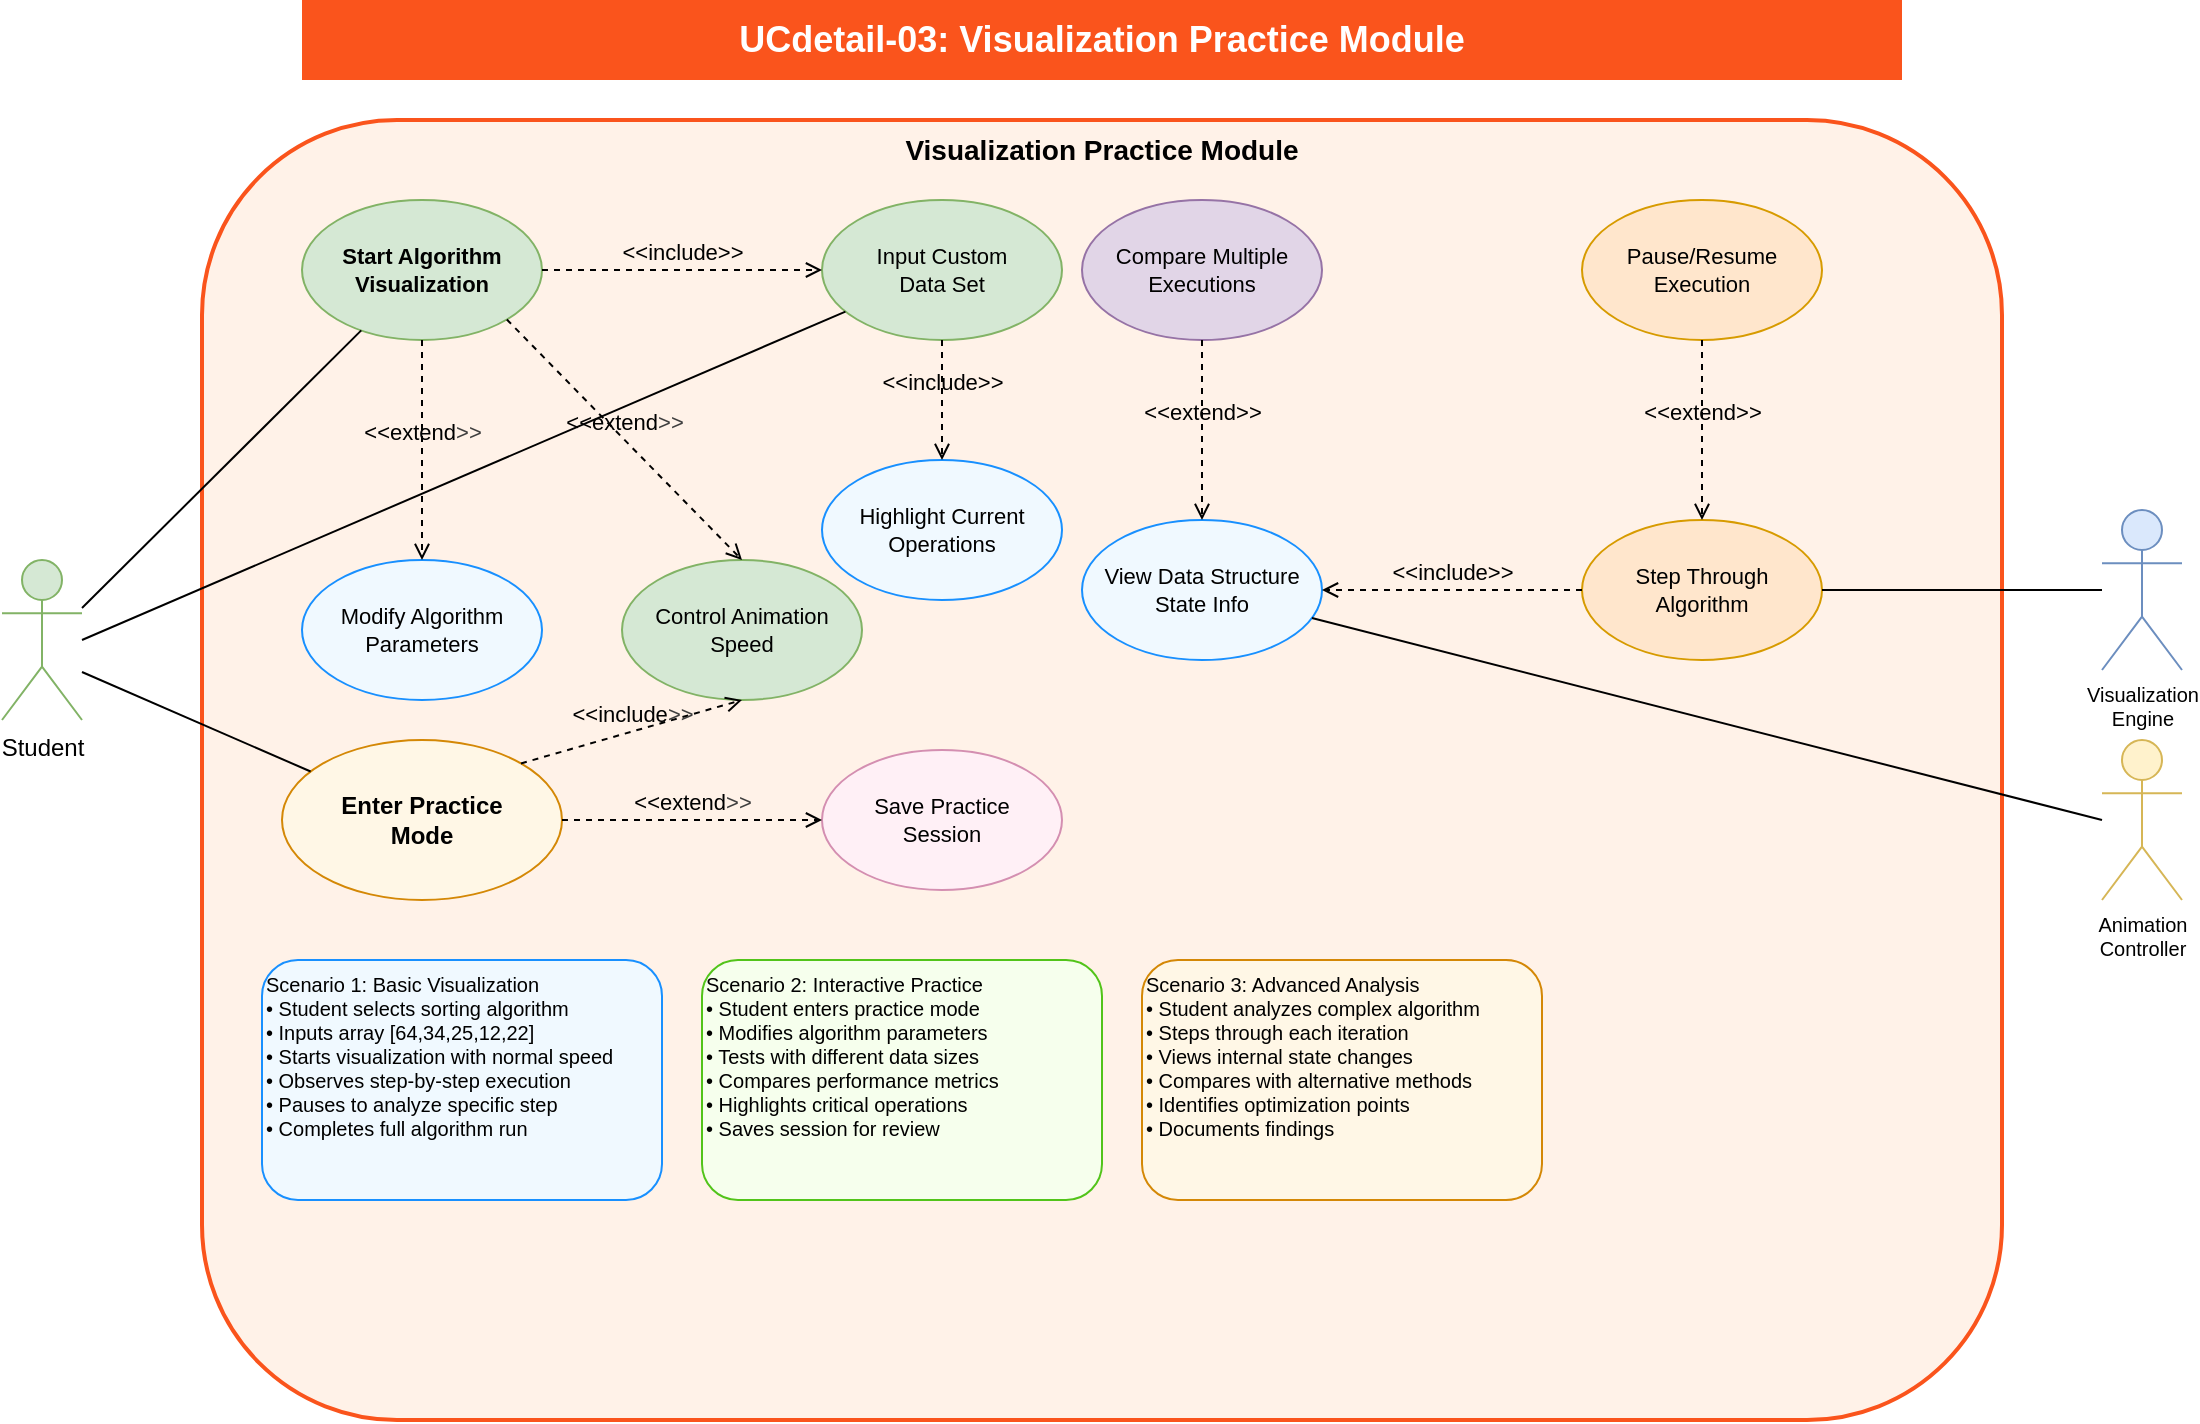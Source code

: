 <mxfile>
    <diagram name="UCdetail-03: Visualization Practice Module" id="ucdetail-03">
        <mxGraphModel dx="449" dy="427" grid="1" gridSize="10" guides="1" tooltips="1" connect="1" arrows="1" fold="1" page="1" pageScale="1" pageWidth="1200" pageHeight="800" math="0" shadow="0">
            <root>
                <mxCell id="0"/>
                <mxCell id="1" parent="0"/>
                <mxCell id="title" value="UCdetail-03: Visualization Practice Module" style="text;html=1;align=center;verticalAlign=middle;whiteSpace=wrap;rounded=0;fontSize=18;fontStyle=1;fillColor=#fa541c;fontColor=#ffffff" parent="1" vertex="1">
                    <mxGeometry x="200" y="20" width="800" height="40" as="geometry"/>
                </mxCell>
                <mxCell id="system-boundary" value="Visualization Practice Module" style="rounded=1;whiteSpace=wrap;html=1;fontSize=14;fontStyle=1;fillColor=#fff2e8;strokeColor=#fa541c;strokeWidth=2;verticalAlign=top" parent="1" vertex="1">
                    <mxGeometry x="150" y="80" width="900" height="650" as="geometry"/>
                </mxCell>
                <mxCell id="student" value="Student" style="shape=umlActor;verticalLabelPosition=bottom;verticalAlign=top;html=1;outlineConnect=0;fontSize=12;fillColor=#d5e8d4;strokeColor=#82b366" parent="1" vertex="1">
                    <mxGeometry x="50" y="300" width="40" height="80" as="geometry"/>
                </mxCell>
                <mxCell id="visualization-engine" value="Visualization&#xa;Engine" style="shape=umlActor;verticalLabelPosition=bottom;verticalAlign=top;html=1;outlineConnect=0;fontSize=10;fillColor=#dae8fc;strokeColor=#6c8ebf" parent="1" vertex="1">
                    <mxGeometry x="1100" y="275" width="40" height="80" as="geometry"/>
                </mxCell>
                <mxCell id="animation-controller" value="Animation&#xa;Controller" style="shape=umlActor;verticalLabelPosition=bottom;verticalAlign=top;html=1;outlineConnect=0;fontSize=10;fillColor=#fff2cc;strokeColor=#d6b656" parent="1" vertex="1">
                    <mxGeometry x="1100" y="390" width="40" height="80" as="geometry"/>
                </mxCell>
                <mxCell id="start-visualization" value="Start Algorithm&#xa;Visualization" style="ellipse;whiteSpace=wrap;html=1;fontSize=11;fillColor=#d5e8d4;strokeColor=#82b366;fontStyle=1" parent="1" vertex="1">
                    <mxGeometry x="200" y="120" width="120" height="70" as="geometry"/>
                </mxCell>
                <mxCell id="input-data" value="Input Custom&#xa;Data Set" style="ellipse;whiteSpace=wrap;html=1;fontSize=11;fillColor=#d5e8d4;strokeColor=#82b366" parent="1" vertex="1">
                    <mxGeometry x="460" y="120" width="120" height="70" as="geometry"/>
                </mxCell>
                <mxCell id="control-animation" value="Control Animation&#xa;Speed" style="ellipse;whiteSpace=wrap;html=1;fontSize=11;fillColor=#d5e8d4;strokeColor=#82b366" parent="1" vertex="1">
                    <mxGeometry x="360" y="300" width="120" height="70" as="geometry"/>
                </mxCell>
                <mxCell id="step-through" value="Step Through&#xa;Algorithm" style="ellipse;whiteSpace=wrap;html=1;fontSize=11;fillColor=#ffe6cc;strokeColor=#d79b00" parent="1" vertex="1">
                    <mxGeometry x="840" y="280" width="120" height="70" as="geometry"/>
                </mxCell>
                <mxCell id="pause-resume" value="Pause/Resume&#xa;Execution" style="ellipse;whiteSpace=wrap;html=1;fontSize=11;fillColor=#ffe6cc;strokeColor=#d79b00" parent="1" vertex="1">
                    <mxGeometry x="840" y="120" width="120" height="70" as="geometry"/>
                </mxCell>
                <mxCell id="modify-parameters" value="Modify Algorithm&#xa;Parameters" style="ellipse;whiteSpace=wrap;html=1;fontSize=11;fillColor=#f0f9ff;strokeColor=#1890ff" parent="1" vertex="1">
                    <mxGeometry x="200" y="300" width="120" height="70" as="geometry"/>
                </mxCell>
                <mxCell id="highlight-operations" value="Highlight Current&#xa;Operations" style="ellipse;whiteSpace=wrap;html=1;fontSize=11;fillColor=#f0f9ff;strokeColor=#1890ff" parent="1" vertex="1">
                    <mxGeometry x="460" y="250" width="120" height="70" as="geometry"/>
                </mxCell>
                <mxCell id="view-state-info" value="View Data Structure&#xa;State Info" style="ellipse;whiteSpace=wrap;html=1;fontSize=11;fillColor=#f0f9ff;strokeColor=#1890ff" parent="1" vertex="1">
                    <mxGeometry x="590" y="280" width="120" height="70" as="geometry"/>
                </mxCell>
                <mxCell id="compare-executions" value="Compare Multiple&#xa;Executions" style="ellipse;whiteSpace=wrap;html=1;fontSize=11;fillColor=#e1d5e7;strokeColor=#9673a6" parent="1" vertex="1">
                    <mxGeometry x="590" y="120" width="120" height="70" as="geometry"/>
                </mxCell>
                <mxCell id="practice-mode" value="Enter Practice&#xa;Mode" style="ellipse;whiteSpace=wrap;html=1;fontSize=12;fillColor=#fff7e6;strokeColor=#d48806;fontStyle=1" parent="1" vertex="1">
                    <mxGeometry x="190" y="390" width="140" height="80" as="geometry"/>
                </mxCell>
                <mxCell id="save-session" value="Save Practice&#xa;Session" style="ellipse;whiteSpace=wrap;html=1;fontSize=11;fillColor=#fff0f6;strokeColor=#d48fb1" parent="1" vertex="1">
                    <mxGeometry x="460" y="395" width="120" height="70" as="geometry"/>
                </mxCell>
                <mxCell id="scenario-basic" value="Scenario 1: Basic Visualization&#xa;• Student selects sorting algorithm&#xa;• Inputs array [64,34,25,12,22]&#xa;• Starts visualization with normal speed&#xa;• Observes step-by-step execution&#xa;• Pauses to analyze specific step&#xa;• Completes full algorithm run" style="rounded=1;whiteSpace=wrap;html=1;fontSize=10;align=left;verticalAlign=top;fillColor=#f0f9ff;strokeColor=#1890ff" parent="1" vertex="1">
                    <mxGeometry x="180" y="500" width="200" height="120" as="geometry"/>
                </mxCell>
                <mxCell id="scenario-interactive" value="Scenario 2: Interactive Practice&#xa;• Student enters practice mode&#xa;• Modifies algorithm parameters&#xa;• Tests with different data sizes&#xa;• Compares performance metrics&#xa;• Highlights critical operations&#xa;• Saves session for review" style="rounded=1;whiteSpace=wrap;html=1;fontSize=10;align=left;verticalAlign=top;fillColor=#f6ffed;strokeColor=#52c41a" parent="1" vertex="1">
                    <mxGeometry x="400" y="500" width="200" height="120" as="geometry"/>
                </mxCell>
                <mxCell id="scenario-advanced" value="Scenario 3: Advanced Analysis&#xa;• Student analyzes complex algorithm&#xa;• Steps through each iteration&#xa;• Views internal state changes&#xa;• Compares with alternative methods&#xa;• Identifies optimization points&#xa;• Documents findings" style="rounded=1;whiteSpace=wrap;html=1;fontSize=10;align=left;verticalAlign=top;fillColor=#fff7e6;strokeColor=#d48806" parent="1" vertex="1">
                    <mxGeometry x="620" y="500" width="200" height="120" as="geometry"/>
                </mxCell>
                <mxCell id="student-start" value="" style="endArrow=none;html=1;rounded=0;fontSize=12;startSize=8;endSize=8;exitX=1;exitY=0.3;" parent="1" source="student" target="start-visualization" edge="1">
                    <mxGeometry width="50" height="50" relative="1" as="geometry">
                        <mxPoint x="400" y="400" as="sourcePoint"/>
                        <mxPoint x="450" y="350" as="targetPoint"/>
                    </mxGeometry>
                </mxCell>
                <mxCell id="student-input" value="" style="endArrow=none;html=1;rounded=0;fontSize=12;startSize=8;endSize=8;exitX=1;exitY=0.5;" parent="1" source="student" target="input-data" edge="1">
                    <mxGeometry width="50" height="50" relative="1" as="geometry">
                        <mxPoint x="400" y="400" as="sourcePoint"/>
                        <mxPoint x="450" y="350" as="targetPoint"/>
                    </mxGeometry>
                </mxCell>
                <mxCell id="student-practice" value="" style="endArrow=none;html=1;rounded=0;fontSize=12;startSize=8;endSize=8;exitX=1;exitY=0.7;" parent="1" source="student" target="practice-mode" edge="1">
                    <mxGeometry width="50" height="50" relative="1" as="geometry">
                        <mxPoint x="400" y="400" as="sourcePoint"/>
                        <mxPoint x="450" y="350" as="targetPoint"/>
                    </mxGeometry>
                </mxCell>
                <mxCell id="engine-connection" value="" style="endArrow=none;html=1;rounded=0;fontSize=12;startSize=8;endSize=8;" parent="1" source="visualization-engine" target="step-through" edge="1">
                    <mxGeometry width="50" height="50" relative="1" as="geometry">
                        <mxPoint x="400" y="400" as="sourcePoint"/>
                        <mxPoint x="450" y="350" as="targetPoint"/>
                    </mxGeometry>
                </mxCell>
                <mxCell id="animation-connection" value="" style="endArrow=none;html=1;rounded=0;fontSize=12;startSize=8;endSize=8;exitX=0;exitY=0.5;" parent="1" source="animation-controller" target="view-state-info" edge="1">
                    <mxGeometry width="50" height="50" relative="1" as="geometry">
                        <mxPoint x="400" y="400" as="sourcePoint"/>
                        <mxPoint x="450" y="350" as="targetPoint"/>
                    </mxGeometry>
                </mxCell>
                <mxCell id="3" value="&amp;lt;&amp;lt;include&amp;gt;&amp;gt;" style="html=1;verticalAlign=bottom;labelBackgroundColor=none;endArrow=open;endFill=0;dashed=1;exitX=1;exitY=0.5;exitDx=0;exitDy=0;entryX=0;entryY=0.5;entryDx=0;entryDy=0;" parent="1" source="start-visualization" target="input-data" edge="1">
                    <mxGeometry width="160" relative="1" as="geometry">
                        <mxPoint x="200" y="240" as="sourcePoint"/>
                        <mxPoint x="360" y="240" as="targetPoint"/>
                    </mxGeometry>
                </mxCell>
                <mxCell id="6" value="&amp;lt;&amp;lt;include&amp;gt;&amp;gt;" style="html=1;verticalAlign=bottom;labelBackgroundColor=none;endArrow=open;endFill=0;dashed=1;entryX=0.5;entryY=0;entryDx=0;entryDy=0;exitX=0.5;exitY=1;exitDx=0;exitDy=0;" parent="1" source="input-data" target="highlight-operations" edge="1">
                    <mxGeometry width="160" relative="1" as="geometry">
                        <mxPoint x="319" y="412" as="sourcePoint"/>
                        <mxPoint x="468" y="320" as="targetPoint"/>
                    </mxGeometry>
                </mxCell>
                <mxCell id="7" value="&amp;lt;&amp;lt;extend&lt;span style=&quot;color: rgb(63, 63, 63); background-color: transparent;&quot;&gt;&amp;gt;&amp;gt;&lt;/span&gt;" style="html=1;verticalAlign=bottom;labelBackgroundColor=none;endArrow=open;endFill=0;dashed=1;exitX=1;exitY=1;exitDx=0;exitDy=0;entryX=0.5;entryY=0;entryDx=0;entryDy=0;" parent="1" source="start-visualization" target="control-animation" edge="1">
                    <mxGeometry width="160" relative="1" as="geometry">
                        <mxPoint x="330" y="165" as="sourcePoint"/>
                        <mxPoint x="470" y="165" as="targetPoint"/>
                    </mxGeometry>
                </mxCell>
                <mxCell id="8" value="&amp;lt;&amp;lt;include&amp;gt;&amp;gt;" style="html=1;verticalAlign=bottom;labelBackgroundColor=none;endArrow=open;endFill=0;dashed=1;exitX=0;exitY=0.5;exitDx=0;exitDy=0;entryX=1;entryY=0.5;entryDx=0;entryDy=0;" parent="1" source="step-through" target="view-state-info" edge="1">
                    <mxGeometry width="160" relative="1" as="geometry">
                        <mxPoint x="730" y="460" as="sourcePoint"/>
                        <mxPoint x="890" y="460" as="targetPoint"/>
                    </mxGeometry>
                </mxCell>
                <mxCell id="11" value="&amp;lt;&amp;lt;include&lt;span style=&quot;color: rgb(63, 63, 63); background-color: transparent;&quot;&gt;&amp;gt;&amp;gt;&lt;/span&gt;" style="html=1;verticalAlign=bottom;labelBackgroundColor=none;endArrow=open;endFill=0;dashed=1;exitX=1;exitY=0;exitDx=0;exitDy=0;entryX=0.5;entryY=1;entryDx=0;entryDy=0;" edge="1" parent="1" source="practice-mode" target="control-animation">
                    <mxGeometry width="160" relative="1" as="geometry">
                        <mxPoint x="312" y="190" as="sourcePoint"/>
                        <mxPoint x="430" y="310" as="targetPoint"/>
                    </mxGeometry>
                </mxCell>
                <mxCell id="12" value="&amp;lt;&amp;lt;extend&lt;span style=&quot;color: rgb(63, 63, 63); background-color: transparent;&quot;&gt;&amp;gt;&amp;gt;&lt;/span&gt;" style="html=1;verticalAlign=bottom;labelBackgroundColor=none;endArrow=open;endFill=0;dashed=1;exitX=1;exitY=0.5;exitDx=0;exitDy=0;entryX=0;entryY=0.5;entryDx=0;entryDy=0;" edge="1" parent="1" source="practice-mode" target="save-session">
                    <mxGeometry width="160" relative="1" as="geometry">
                        <mxPoint x="312" y="190" as="sourcePoint"/>
                        <mxPoint x="430" y="310" as="targetPoint"/>
                    </mxGeometry>
                </mxCell>
                <mxCell id="14" value="&amp;lt;&amp;lt;extend&amp;gt;&amp;gt;" style="html=1;verticalAlign=bottom;labelBackgroundColor=none;endArrow=open;endFill=0;dashed=1;entryX=0.5;entryY=0;entryDx=0;entryDy=0;exitX=0.5;exitY=1;exitDx=0;exitDy=0;" edge="1" parent="1" source="compare-executions" target="view-state-info">
                    <mxGeometry width="160" relative="1" as="geometry">
                        <mxPoint x="720" y="165" as="sourcePoint"/>
                        <mxPoint x="850" y="165" as="targetPoint"/>
                    </mxGeometry>
                </mxCell>
                <mxCell id="15" value="&amp;lt;&amp;lt;extend&amp;gt;&amp;gt;" style="html=1;verticalAlign=bottom;labelBackgroundColor=none;endArrow=open;endFill=0;dashed=1;entryX=0.5;entryY=0;entryDx=0;entryDy=0;exitX=0.5;exitY=1;exitDx=0;exitDy=0;" edge="1" parent="1" source="pause-resume" target="step-through">
                    <mxGeometry width="160" relative="1" as="geometry">
                        <mxPoint x="660" y="200" as="sourcePoint"/>
                        <mxPoint x="660" y="290" as="targetPoint"/>
                    </mxGeometry>
                </mxCell>
                <mxCell id="16" value="&amp;lt;&amp;lt;extend&lt;span style=&quot;color: rgb(63, 63, 63); background-color: transparent;&quot;&gt;&amp;gt;&amp;gt;&lt;/span&gt;" style="html=1;verticalAlign=bottom;labelBackgroundColor=none;endArrow=open;endFill=0;dashed=1;exitX=0.5;exitY=1;exitDx=0;exitDy=0;entryX=0.5;entryY=0;entryDx=0;entryDy=0;" edge="1" parent="1" source="start-visualization" target="modify-parameters">
                    <mxGeometry width="160" relative="1" as="geometry">
                        <mxPoint x="312" y="190" as="sourcePoint"/>
                        <mxPoint x="430" y="310" as="targetPoint"/>
                    </mxGeometry>
                </mxCell>
            </root>
        </mxGraphModel>
    </diagram>
</mxfile>
